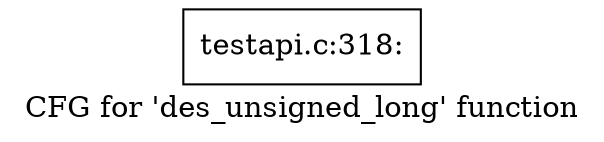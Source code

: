 digraph "CFG for 'des_unsigned_long' function" {
	label="CFG for 'des_unsigned_long' function";

	Node0x54ae8a0 [shape=record,label="{testapi.c:318:}"];
}
